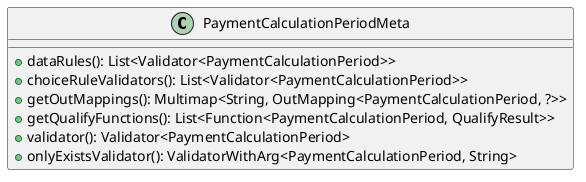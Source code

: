 @startuml

    class PaymentCalculationPeriodMeta [[PaymentCalculationPeriodMeta.html]] {
        +dataRules(): List<Validator<PaymentCalculationPeriod>>
        +choiceRuleValidators(): List<Validator<PaymentCalculationPeriod>>
        +getOutMappings(): Multimap<String, OutMapping<PaymentCalculationPeriod, ?>>
        +getQualifyFunctions(): List<Function<PaymentCalculationPeriod, QualifyResult>>
        +validator(): Validator<PaymentCalculationPeriod>
        +onlyExistsValidator(): ValidatorWithArg<PaymentCalculationPeriod, String>
    }

@enduml
